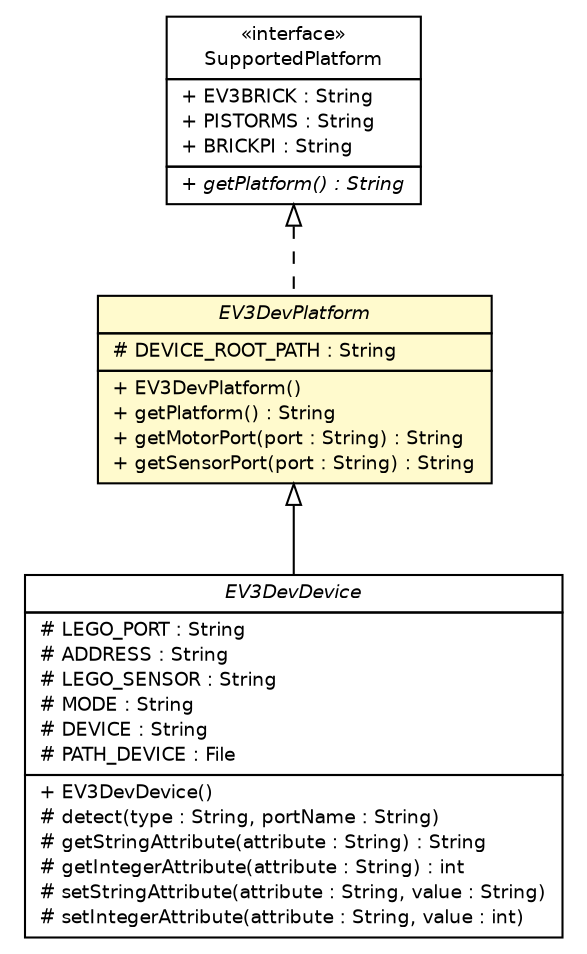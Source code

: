 #!/usr/local/bin/dot
#
# Class diagram 
# Generated by UMLGraph version R5_6-24-gf6e263 (http://www.umlgraph.org/)
#

digraph G {
	edge [fontname="Helvetica",fontsize=10,labelfontname="Helvetica",labelfontsize=10];
	node [fontname="Helvetica",fontsize=10,shape=plaintext];
	nodesep=0.25;
	ranksep=0.5;
	// ev3dev.hardware.EV3DevDevice
	c752 [label=<<table title="ev3dev.hardware.EV3DevDevice" border="0" cellborder="1" cellspacing="0" cellpadding="2" port="p" href="./EV3DevDevice.html">
		<tr><td><table border="0" cellspacing="0" cellpadding="1">
<tr><td align="center" balign="center"><font face="Helvetica-Oblique"> EV3DevDevice </font></td></tr>
		</table></td></tr>
		<tr><td><table border="0" cellspacing="0" cellpadding="1">
<tr><td align="left" balign="left"> # LEGO_PORT : String </td></tr>
<tr><td align="left" balign="left"> # ADDRESS : String </td></tr>
<tr><td align="left" balign="left"> # LEGO_SENSOR : String </td></tr>
<tr><td align="left" balign="left"> # MODE : String </td></tr>
<tr><td align="left" balign="left"> # DEVICE : String </td></tr>
<tr><td align="left" balign="left"> # PATH_DEVICE : File </td></tr>
		</table></td></tr>
		<tr><td><table border="0" cellspacing="0" cellpadding="1">
<tr><td align="left" balign="left"> + EV3DevDevice() </td></tr>
<tr><td align="left" balign="left"> # detect(type : String, portName : String) </td></tr>
<tr><td align="left" balign="left"> # getStringAttribute(attribute : String) : String </td></tr>
<tr><td align="left" balign="left"> # getIntegerAttribute(attribute : String) : int </td></tr>
<tr><td align="left" balign="left"> # setStringAttribute(attribute : String, value : String) </td></tr>
<tr><td align="left" balign="left"> # setIntegerAttribute(attribute : String, value : int) </td></tr>
		</table></td></tr>
		</table>>, URL="./EV3DevDevice.html", fontname="Helvetica", fontcolor="black", fontsize=9.0];
	// ev3dev.hardware.EV3DevPlatform
	c754 [label=<<table title="ev3dev.hardware.EV3DevPlatform" border="0" cellborder="1" cellspacing="0" cellpadding="2" port="p" bgcolor="lemonChiffon" href="./EV3DevPlatform.html">
		<tr><td><table border="0" cellspacing="0" cellpadding="1">
<tr><td align="center" balign="center"><font face="Helvetica-Oblique"> EV3DevPlatform </font></td></tr>
		</table></td></tr>
		<tr><td><table border="0" cellspacing="0" cellpadding="1">
<tr><td align="left" balign="left"> # DEVICE_ROOT_PATH : String </td></tr>
		</table></td></tr>
		<tr><td><table border="0" cellspacing="0" cellpadding="1">
<tr><td align="left" balign="left"> + EV3DevPlatform() </td></tr>
<tr><td align="left" balign="left"> + getPlatform() : String </td></tr>
<tr><td align="left" balign="left"> + getMotorPort(port : String) : String </td></tr>
<tr><td align="left" balign="left"> + getSensorPort(port : String) : String </td></tr>
		</table></td></tr>
		</table>>, URL="./EV3DevPlatform.html", fontname="Helvetica", fontcolor="black", fontsize=9.0];
	// ev3dev.hardware.SupportedPlatform
	c756 [label=<<table title="ev3dev.hardware.SupportedPlatform" border="0" cellborder="1" cellspacing="0" cellpadding="2" port="p" href="./SupportedPlatform.html">
		<tr><td><table border="0" cellspacing="0" cellpadding="1">
<tr><td align="center" balign="center"> &#171;interface&#187; </td></tr>
<tr><td align="center" balign="center"> SupportedPlatform </td></tr>
		</table></td></tr>
		<tr><td><table border="0" cellspacing="0" cellpadding="1">
<tr><td align="left" balign="left"> + EV3BRICK : String </td></tr>
<tr><td align="left" balign="left"> + PISTORMS : String </td></tr>
<tr><td align="left" balign="left"> + BRICKPI : String </td></tr>
		</table></td></tr>
		<tr><td><table border="0" cellspacing="0" cellpadding="1">
<tr><td align="left" balign="left"><font face="Helvetica-Oblique" point-size="9.0"> + getPlatform() : String </font></td></tr>
		</table></td></tr>
		</table>>, URL="./SupportedPlatform.html", fontname="Helvetica", fontcolor="black", fontsize=9.0];
	//ev3dev.hardware.EV3DevDevice extends ev3dev.hardware.EV3DevPlatform
	c754:p -> c752:p [dir=back,arrowtail=empty];
	//ev3dev.hardware.EV3DevPlatform implements ev3dev.hardware.SupportedPlatform
	c756:p -> c754:p [dir=back,arrowtail=empty,style=dashed];
}

